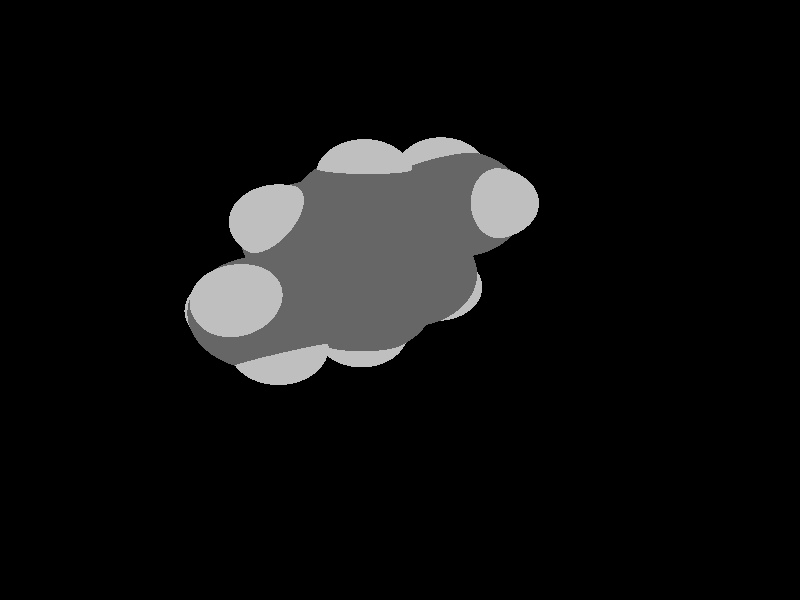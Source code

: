 global_settings {
	ambient_light rgb <0.200000002980232, 0.200000002980232, 0.200000002980232>
	max_trace_level 15
}

background { color rgb <0,0,0> }

camera {
	perspective
	location <5.11320837075817, 26.6492654849513, 1.1121973621438>
	angle 40
	up <-0.887674153619686, 0.101395770982592, 0.449169783737085>
	right <-0.428275251619789, 0.176545620923707, -0.886234705133279> * 1
	direction <-0.16915940956855, -0.979055943937581, -0.113289685297962> }

light_source {
	<-33.9529673814194, 50.8876071102704, -12.0154406619035>
	color rgb <1, 1, 1>
	fade_distance 85.4342496148433
	fade_power 0
	spotlight
	area_light <20, 0, 0>, <0, 0, 20>, 20, 20
	circular
	orient
	point_at <33.9529673814194, -50.8876071102704, 12.0154406619035>
}

light_source {
	<-15.5204725609765, -23.9125096126085, 41.2972834138478>
	color rgb <0.300000011920929, 0.300000011920929, 0.300000011920929> shadowless
	fade_distance 85.4342496148433
	fade_power 0
	parallel
	point_at <15.5204725609765, 23.9125096126085, -41.2972834138478>
}

#default {
	finish {ambient 0.5 diffuse 1 specular 0.2 roughness .01 metallic 1}
}

union {
cylinder {
	<0.147237600278614, 2.32353623769599, 0.706307283745986>, 	<-0.479642460409936, 2.24247373805627, 0.408878238519143>, 0.075
	pigment { rgbt <0.400000005960464, 0.400000005960464, 0.400000005960464, 0> }
}
cylinder {
	<0.0521579011108153, 2.43692599256469, 0.875799508632491>, 	<-0.574722159577734, 2.35586349292497, 0.578370463405648>, 0.075
	pigment { rgbt <0.400000005960464, 0.400000005960464, 0.400000005960464, 0> }
}
cylinder {
	<-0.479642460409936, 2.24247373805627, 0.408878238519143>, 	<-1.10652252109849, 2.16141123841655, 0.111449193292299>, 0.075
	pigment { rgbt <0.400000005960464, 0.400000005960464, 0.400000005960464, 0> }
}
cylinder {
	<-0.574722159577734, 2.35586349292497, 0.578370463405648>, 	<-1.20160222026628, 2.27480099328525, 0.280941418178804>, 0.075
	pigment { rgbt <0.400000005960464, 0.400000005960464, 0.400000005960464, 0> }
}
cylinder {
	<0.0996977506947145, 2.38023111513034, 0.791053396189239>, 	<0.673724744342516, 2.12247769579919, 0.485370710388774>, 0.075
	pigment { rgbt <0.400000005960464, 0.400000005960464, 0.400000005960464, 0> }
}
cylinder {
	<0.673724744342516, 2.12247769579919, 0.485370710388774>, 	<1.24775173799032, 1.86472427646803, 0.17968802458831>, 0.075
	pigment { rgbt <0.400000005960464, 0.400000005960464, 0.400000005960464, 0> }
}
cylinder {
	<-1.15406237068238, 2.2181061158509, 0.196195305735552>, 	<-1.21867721684417, 1.8683544386695, -0.406201919571171>, 0.075
	pigment { rgbt <0.400000005960464, 0.400000005960464, 0.400000005960464, 0> }
}
cylinder {
	<-1.21867721684417, 1.8683544386695, -0.406201919571171>, 	<-1.28329206300596, 1.51860276148809, -1.00859914487789>, 0.075
	pigment { rgbt <0.400000005960464, 0.400000005960464, 0.400000005960464, 0> }
}
cylinder {
	<-1.22051779217955, 1.55806092711146, -0.923990078650622>, 	<-0.64648893678123, 1.30029472845083, -1.22966963079959>, 0.075
	pigment { rgbt <0.400000005960464, 0.400000005960464, 0.400000005960464, 0> }
}
cylinder {
	<-1.34606633383238, 1.47914459586473, -1.09320821110516>, 	<-0.772037478434062, 1.22137839720409, -1.39888776325413>, 0.075
	pigment { rgbt <0.400000005960464, 0.400000005960464, 0.400000005960464, 0> }
}
cylinder {
	<-0.64648893678123, 1.30029472845083, -1.22966963079959>, 	<-0.0724600813829114, 1.04252852979019, -1.53534918294856>, 0.075
	pigment { rgbt <0.400000005960464, 0.400000005960464, 0.400000005960464, 0> }
}
cylinder {
	<-0.772037478434062, 1.22137839720409, -1.39888776325413>, 	<-0.198008623035743, 0.963612198543459, -1.7045673154031>, 0.075
	pigment { rgbt <0.400000005960464, 0.400000005960464, 0.400000005960464, 0> }
}
cylinder {
	<-0.135234352209327, 1.00307036416683, -1.61995824917583>, 	<0.491642373550984, 1.08415264021395, -1.32254248543624>, 0.075
	pigment { rgbt <0.400000005960464, 0.400000005960464, 0.400000005960464, 0> }
}
cylinder {
	<0.491642373550984, 1.08415264021395, -1.32254248543624>, 	<1.11851909931129, 1.16523491626106, -1.02512672169665>, 0.075
	pigment { rgbt <0.400000005960464, 0.400000005960464, 0.400000005960464, 0> }
}
cylinder {
	<1.00749152812535, 1.18332207846379, -1.02371853136816>, 	<1.07210784746486, 1.53306675856728, -0.421311158225681>, 0.075
	pigment { rgbt <0.400000005960464, 0.400000005960464, 0.400000005960464, 0> }
}
cylinder {
	<1.22954667049724, 1.14714775405834, -1.02653491202513>, 	<1.29416298983676, 1.49689243416182, -0.424127538882655>, 0.075
	pigment { rgbt <0.400000005960464, 0.400000005960464, 0.400000005960464, 0> }
}
cylinder {
	<1.07210784746486, 1.53306675856728, -0.421311158225681>, 	<1.13672416680437, 1.88281143867076, 0.181096214916797>, 0.075
	pigment { rgbt <0.400000005960464, 0.400000005960464, 0.400000005960464, 0> }
}
cylinder {
	<1.29416298983676, 1.49689243416182, -0.424127538882655>, 	<1.35877930917627, 1.8466371142653, 0.178279834259823>, 0.075
	pigment { rgbt <0.400000005960464, 0.400000005960464, 0.400000005960464, 0> }
}
cylinder {
	<1.24775173799032, 1.86472427646803, 0.17968802458831>, 	<1.9182085395705, 1.93651447562641, 0.507632317919012>, 0.075
	pigment { rgbt <0.400000005960464, 0.400000005960464, 0.400000005960464, 0> }
}
cylinder {
	<1.9182085395705, 1.93651447562641, 0.507632317919012>, 	<2.58866534115068, 2.00830467478478, 0.835576611249714>, 0.075
	pigment { rgbt <0.400000005960464, 0.400000005960464, 0.400000005960464, 0> }
}
cylinder {
	<-2.62400143208766, 1.37477044585536, -1.66485907901119>, 	<-1.95364674754681, 1.44668660367172, -1.33672911194454>, 0.075
	pigment { rgbt <0.400000005960464, 0.400000005960464, 0.400000005960464, 0> }
}
cylinder {
	<-1.95364674754681, 1.44668660367172, -1.33672911194454>, 	<-1.28329206300596, 1.51860276148809, -1.00859914487789>, 0.075
	pigment { rgbt <0.400000005960464, 0.400000005960464, 0.400000005960464, 0> }
}
cylinder {
	<-0.135234352209327, 1.00307036416683, -1.61995824917583>, 	<-0.180632377441788, 0.675236819117195, -2.19707105049276>, 0.075
	pigment { rgbt <0.400000005960464, 0.400000005960464, 0.400000005960464, 0> }
}
cylinder {
	<-0.180632377441788, 0.675236819117195, -2.19707105049276>, 	<-0.209448285331011, 0.467148004928146, -2.56338718956016>, 0.075
	pigment { rgbt <0.75, 0.75, 0.75, 0> }
}
cylinder {
	<2.58866534115068, 2.00830467478478, 0.835576611249714>, 	<2.62069070844898, 2.57331809647582, 1.19244970013547>, 0.075
	pigment { rgbt <0.400000005960464, 0.400000005960464, 0.400000005960464, 0> }
}
cylinder {
	<2.62069070844898, 2.57331809647582, 1.19244970013547>, 	<2.64108436435911, 2.93311691468271, 1.41970539124213>, 0.075
	pigment { rgbt <0.75, 0.75, 0.75, 0> }
}
cylinder {
	<2.58866534115068, 2.00830467478478, 0.835576611249714>, 	<3.07633631786959, 2.03496174697818, 0.378312987634406>, 0.075
	pigment { rgbt <0.400000005960464, 0.400000005960464, 0.400000005960464, 0> }
}
cylinder {
	<3.07633631786959, 2.03496174697818, 0.378312987634406>, 	<3.38688358704593, 2.0519368826108, 0.0871290206023419>, 0.075
	pigment { rgbt <0.75, 0.75, 0.75, 0> }
}
cylinder {
	<2.58866534115068, 2.00830467478478, 0.835576611249714>, 	<2.70118949744045, 1.48930222544701, 1.24187252006348>, 0.075
	pigment { rgbt <0.400000005960464, 0.400000005960464, 0.400000005960464, 0> }
}
cylinder {
	<2.70118949744045, 1.48930222544701, 1.24187252006348>, 	<2.77282065774188, 1.15891318836227, 1.50051429382723>, 0.075
	pigment { rgbt <0.75, 0.75, 0.75, 0> }
}
cylinder {
	<-2.62400143208766, 1.37477044585536, -1.66485907901119>, 	<-3.11259207299733, 1.35522342821379, -1.20821835608818>, 0.075
	pigment { rgbt <0.400000005960464, 0.400000005960464, 0.400000005960464, 0> }
}
cylinder {
	<-3.11259207299733, 1.35522342821379, -1.20821835608818>, 	<-3.42372499073203, 1.34277595148663, -0.917431041343467>, 0.075
	pigment { rgbt <0.75, 0.75, 0.75, 0> }
}
cylinder {
	<-2.62400143208766, 1.37477044585536, -1.66485907901119>, 	<-2.65806825650493, 0.806188642179149, -2.01582492808698>, 0.075
	pigment { rgbt <0.400000005960464, 0.400000005960464, 0.400000005960464, 0> }
}
cylinder {
	<-2.65806825650493, 0.806188642179149, -2.01582492808698>, 	<-2.67976188741512, 0.444117800467654, -2.23931871484774>, 0.075
	pigment { rgbt <0.75, 0.75, 0.75, 0> }
}
cylinder {
	<-2.62400143208766, 1.37477044585536, -1.66485907901119>, 	<-2.73345583798891, 1.8901041424661, -2.0766256873188>, 0.075
	pigment { rgbt <0.400000005960464, 0.400000005960464, 0.400000005960464, 0> }
}
cylinder {
	<-2.73345583798891, 1.8901041424661, -2.0766256873188>, 	<-2.80313280788085, 2.21815754668851, -2.33874989632907>, 0.075
	pigment { rgbt <0.75, 0.75, 0.75, 0> }
}
cylinder {
	<-2.03062120458274, 2.63913723315906, 0.683174526533875>, 	<-1.69026980236913, 2.47565872423369, 0.494089602353595>, 0.075
	pigment { rgbt <0.75, 0.75, 0.75, 0> }
}
cylinder {
	<-1.69026980236913, 2.47565872423369, 0.494089602353595>, 	<-1.15406237068238, 2.2181061158509, 0.196195305735552>, 0.075
	pigment { rgbt <0.400000005960464, 0.400000005960464, 0.400000005960464, 0> }
}
cylinder {
	<0.173844373493412, 2.91614169947918, 1.7344948308943>, 	<0.14505459757644, 2.70805743275776, 1.36817379737013>, 0.075
	pigment { rgbt <0.75, 0.75, 0.75, 0> }
}
cylinder {
	<0.14505459757644, 2.70805743275776, 1.36817379737013>, 	<0.0996977506947145, 2.38023111513034, 0.791053396189239>, 0.075
	pigment { rgbt <0.400000005960464, 0.400000005960464, 0.400000005960464, 0> }
}
cylinder {
	<1.99512281225521, 0.74424345922118, -1.51207091570083>, 	<1.65475352183275, 0.907706790930511, -1.32299933484712>, 0.075
	pigment { rgbt <0.75, 0.75, 0.75, 0> }
}
cylinder {
	<1.65475352183275, 0.907706790930511, -1.32299933484712>, 	<1.11851909931129, 1.16523491626106, -1.02512672169665>, 0.075
	pigment { rgbt <0.400000005960464, 0.400000005960464, 0.400000005960464, 0> }
}
sphere {
	<0.0996977506947145, 2.38023111513034, 0.791053396189239>, 0.4104
	pigment { rgbt <0.400000005960464, 0.400000005960464, 0.400000005960464,0> }
}
sphere {
	<-1.15406237068238, 2.2181061158509, 0.196195305735552>, 0.4104
	pigment { rgbt <0.400000005960464, 0.400000005960464, 0.400000005960464,0> }
}
sphere {
	<-1.28329206300596, 1.51860276148809, -1.00859914487789>, 0.4104
	pigment { rgbt <0.400000005960464, 0.400000005960464, 0.400000005960464,0> }
}
sphere {
	<-0.135234352209327, 1.00307036416683, -1.61995824917583>, 0.4104
	pigment { rgbt <0.400000005960464, 0.400000005960464, 0.400000005960464,0> }
}
sphere {
	<1.11851909931129, 1.16523491626106, -1.02512672169665>, 0.4104
	pigment { rgbt <0.400000005960464, 0.400000005960464, 0.400000005960464,0> }
}
sphere {
	<1.24775173799032, 1.86472427646803, 0.17968802458831>, 0.4104
	pigment { rgbt <0.400000005960464, 0.400000005960464, 0.400000005960464,0> }
}
sphere {
	<2.58866534115068, 2.00830467478478, 0.835576611249714>, 0.4104
	pigment { rgbt <0.400000005960464, 0.400000005960464, 0.400000005960464,0> }
}
sphere {
	<-2.62400143208766, 1.37477044585536, -1.66485907901119>, 0.4104
	pigment { rgbt <0.400000005960464, 0.400000005960464, 0.400000005960464,0> }
}
sphere {
	<-0.209448285331011, 0.467148004928146, -2.56338718956016>, 0.1674
	pigment { rgbt <0.75, 0.75, 0.75,0> }
}
sphere {
	<2.64108436435911, 2.93311691468271, 1.41970539124213>, 0.1674
	pigment { rgbt <0.75, 0.75, 0.75,0> }
}
sphere {
	<3.38688358704593, 2.0519368826108, 0.0871290206023419>, 0.1674
	pigment { rgbt <0.75, 0.75, 0.75,0> }
}
sphere {
	<2.77282065774188, 1.15891318836227, 1.50051429382723>, 0.1674
	pigment { rgbt <0.75, 0.75, 0.75,0> }
}
sphere {
	<-3.42372499073203, 1.34277595148663, -0.917431041343467>, 0.1674
	pigment { rgbt <0.75, 0.75, 0.75,0> }
}
sphere {
	<-2.67976188741512, 0.444117800467654, -2.23931871484774>, 0.1674
	pigment { rgbt <0.75, 0.75, 0.75,0> }
}
sphere {
	<-2.80313280788085, 2.21815754668851, -2.33874989632907>, 0.1674
	pigment { rgbt <0.75, 0.75, 0.75,0> }
}
sphere {
	<-2.03062120458274, 2.63913723315906, 0.683174526533875>, 0.1674
	pigment { rgbt <0.75, 0.75, 0.75,0> }
}
sphere {
	<0.173844373493412, 2.91614169947918, 1.7344948308943>, 0.1674
	pigment { rgbt <0.75, 0.75, 0.75,0> }
}
sphere {
	<1.99512281225521, 0.74424345922118, -1.51207091570083>, 0.1674
	pigment { rgbt <0.75, 0.75, 0.75,0> }
}
}
merge {
}
union {
}
merge {
sphere {
	<0.0996977506947145, 2.38023111513034, 0.791053396189239>, 1.69983
	pigment { rgbt <0, 0, 0,0> }
}
sphere {
	<-1.15406237068238, 2.2181061158509, 0.196195305735552>, 1.69983
	pigment { rgbt <0, 0, 0,0> }
}
sphere {
	<-1.28329206300596, 1.51860276148809, -1.00859914487789>, 1.69983
	pigment { rgbt <0, 0, 0,0> }
}
sphere {
	<-0.135234352209327, 1.00307036416683, -1.61995824917583>, 1.69983
	pigment { rgbt <0, 0, 0,0> }
}
sphere {
	<1.11851909931129, 1.16523491626106, -1.02512672169665>, 1.69983
	pigment { rgbt <0, 0, 0,0> }
}
sphere {
	<1.24775173799032, 1.86472427646803, 0.17968802458831>, 1.69983
	pigment { rgbt <0, 0, 0,0> }
}
sphere {
	<2.58866534115068, 2.00830467478478, 0.835576611249714>, 1.69983
	pigment { rgbt <0, 0, 0,0> }
}
sphere {
	<-2.62400143208766, 1.37477044585536, -1.66485907901119>, 1.69983
	pigment { rgbt <0, 0, 0,0> }
}
sphere {
	<-0.209448285331011, 0.467148004928146, -2.56338718956016>, 1.09989
	pigment { rgbt <0, 0, 0,0> }
}
sphere {
	<2.64108436435911, 2.93311691468271, 1.41970539124213>, 1.09989
	pigment { rgbt <0, 0, 0,0> }
}
sphere {
	<3.38688358704593, 2.0519368826108, 0.0871290206023419>, 1.09989
	pigment { rgbt <0, 0, 0,0> }
}
sphere {
	<2.77282065774188, 1.15891318836227, 1.50051429382723>, 1.09989
	pigment { rgbt <0, 0, 0,0> }
}
sphere {
	<-3.42372499073203, 1.34277595148663, -0.917431041343467>, 1.09989
	pigment { rgbt <0, 0, 0,0> }
}
sphere {
	<-2.67976188741512, 0.444117800467654, -2.23931871484774>, 1.09989
	pigment { rgbt <0, 0, 0,0> }
}
sphere {
	<-2.80313280788085, 2.21815754668851, -2.33874989632907>, 1.09989
	pigment { rgbt <0, 0, 0,0> }
}
sphere {
	<-2.03062120458274, 2.63913723315906, 0.683174526533875>, 1.09989
	pigment { rgbt <0, 0, 0,0> }
}
sphere {
	<0.173844373493412, 2.91614169947918, 1.7344948308943>, 1.09989
	pigment { rgbt <0, 0, 0,0> }
}
sphere {
	<1.99512281225521, 0.74424345922118, -1.51207091570083>, 1.09989
	pigment { rgbt <0, 0, 0,0> }
}
sphere {
	<0.0996977506947145, 2.38023111513034, 0.791053396189239>, 1.7
	pigment { rgbt <0.400000005960464, 0.400000005960464, 0.400000005960464,0.350000023841858> }
}
sphere {
	<-1.15406237068238, 2.2181061158509, 0.196195305735552>, 1.7
	pigment { rgbt <0.400000005960464, 0.400000005960464, 0.400000005960464,0.350000023841858> }
}
sphere {
	<-1.28329206300596, 1.51860276148809, -1.00859914487789>, 1.7
	pigment { rgbt <0.400000005960464, 0.400000005960464, 0.400000005960464,0.350000023841858> }
}
sphere {
	<-0.135234352209327, 1.00307036416683, -1.61995824917583>, 1.7
	pigment { rgbt <0.400000005960464, 0.400000005960464, 0.400000005960464,0.350000023841858> }
}
sphere {
	<1.11851909931129, 1.16523491626106, -1.02512672169665>, 1.7
	pigment { rgbt <0.400000005960464, 0.400000005960464, 0.400000005960464,0.350000023841858> }
}
sphere {
	<1.24775173799032, 1.86472427646803, 0.17968802458831>, 1.7
	pigment { rgbt <0.400000005960464, 0.400000005960464, 0.400000005960464,0.350000023841858> }
}
sphere {
	<2.58866534115068, 2.00830467478478, 0.835576611249714>, 1.7
	pigment { rgbt <0.400000005960464, 0.400000005960464, 0.400000005960464,0.350000023841858> }
}
sphere {
	<-2.62400143208766, 1.37477044585536, -1.66485907901119>, 1.7
	pigment { rgbt <0.400000005960464, 0.400000005960464, 0.400000005960464,0.350000023841858> }
}
sphere {
	<-0.209448285331011, 0.467148004928146, -2.56338718956016>, 1.1
	pigment { rgbt <0.75, 0.75, 0.75,0.350000023841858> }
}
sphere {
	<2.64108436435911, 2.93311691468271, 1.41970539124213>, 1.1
	pigment { rgbt <0.75, 0.75, 0.75,0.350000023841858> }
}
sphere {
	<3.38688358704593, 2.0519368826108, 0.0871290206023419>, 1.1
	pigment { rgbt <0.75, 0.75, 0.75,0.350000023841858> }
}
sphere {
	<2.77282065774188, 1.15891318836227, 1.50051429382723>, 1.1
	pigment { rgbt <0.75, 0.75, 0.75,0.350000023841858> }
}
sphere {
	<-3.42372499073203, 1.34277595148663, -0.917431041343467>, 1.1
	pigment { rgbt <0.75, 0.75, 0.75,0.350000023841858> }
}
sphere {
	<-2.67976188741512, 0.444117800467654, -2.23931871484774>, 1.1
	pigment { rgbt <0.75, 0.75, 0.75,0.350000023841858> }
}
sphere {
	<-2.80313280788085, 2.21815754668851, -2.33874989632907>, 1.1
	pigment { rgbt <0.75, 0.75, 0.75,0.350000023841858> }
}
sphere {
	<-2.03062120458274, 2.63913723315906, 0.683174526533875>, 1.1
	pigment { rgbt <0.75, 0.75, 0.75,0.350000023841858> }
}
sphere {
	<0.173844373493412, 2.91614169947918, 1.7344948308943>, 1.1
	pigment { rgbt <0.75, 0.75, 0.75,0.350000023841858> }
}
sphere {
	<1.99512281225521, 0.74424345922118, -1.51207091570083>, 1.1
	pigment { rgbt <0.75, 0.75, 0.75,0.350000023841858> }
}
}
